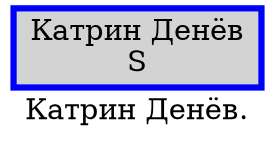 digraph SENTENCE_287 {
	graph [label="Катрин Денёв."]
	node [style=filled]
		0 [label="Катрин Денёв
S" color=blue fillcolor=lightgray penwidth=3 shape=box]
}